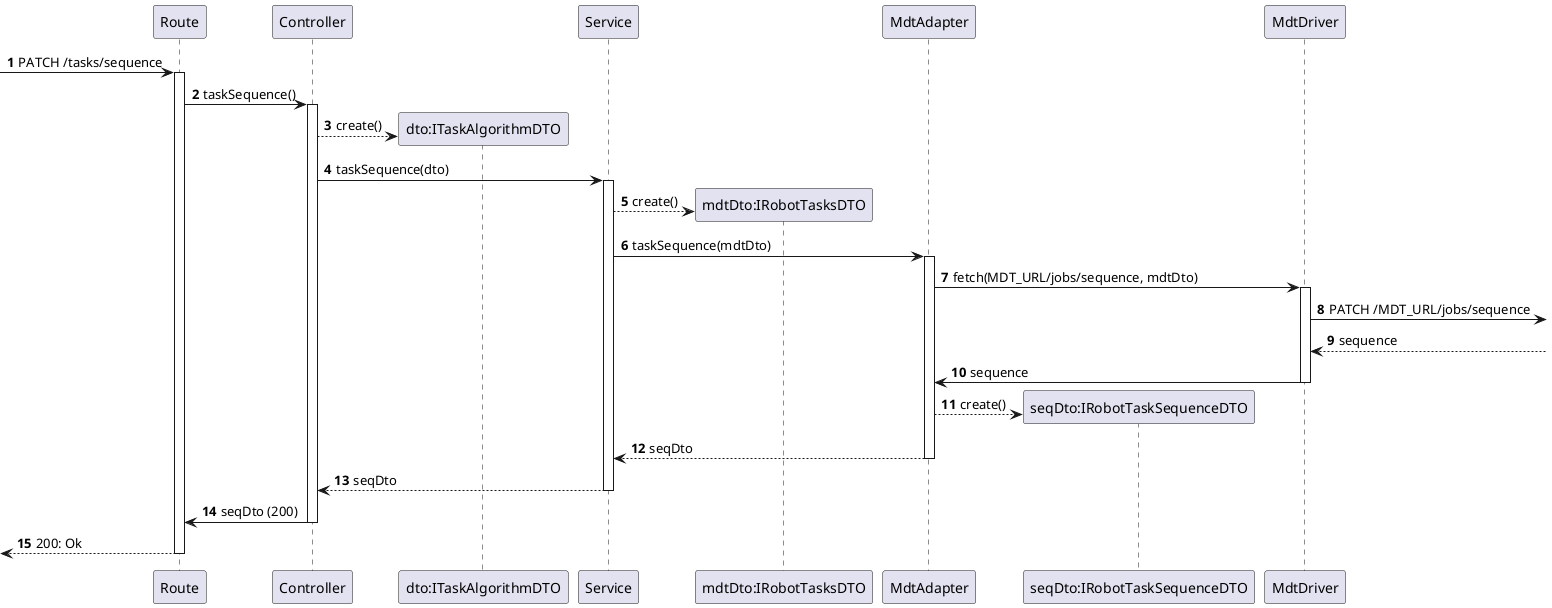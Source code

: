 @startuml
autonumber

participant "Route" as r

participant "Controller" as ctrl
participant "dto:ITaskAlgorithmDTO" as dto_in

participant "Service" as svc
participant "mdtDto:IRobotTasksDTO" as mdt_dto

participant "MdtAdapter" as repo
participant "seqDto:IRobotTaskSequenceDTO" as dto_out

participant "MdtDriver" as http

[-> r : PATCH /tasks/sequence
activate r
    r -> ctrl : taskSequence()
    activate ctrl
        ctrl --> dto_in** : create()

        ctrl -> svc : taskSequence(dto)
        activate svc
            svc --> mdt_dto** : create()

            svc -> repo : taskSequence(mdtDto)
            activate repo
                repo -> http : fetch(MDT_URL/jobs/sequence, mdtDto)
                activate http
                    http ->] : PATCH /MDT_URL/jobs/sequence
                    http <--] : sequence

                    http -> repo : sequence
                deactivate http

                repo --> dto_out ** : create()
                repo --> svc : seqDto
            deactivate repo

            svc --> ctrl : seqDto
        deactivate svc

        ctrl -> r : seqDto (200)
    deactivate ctrl
    [<-- r : 200: Ok
deactivate r

@enduml
